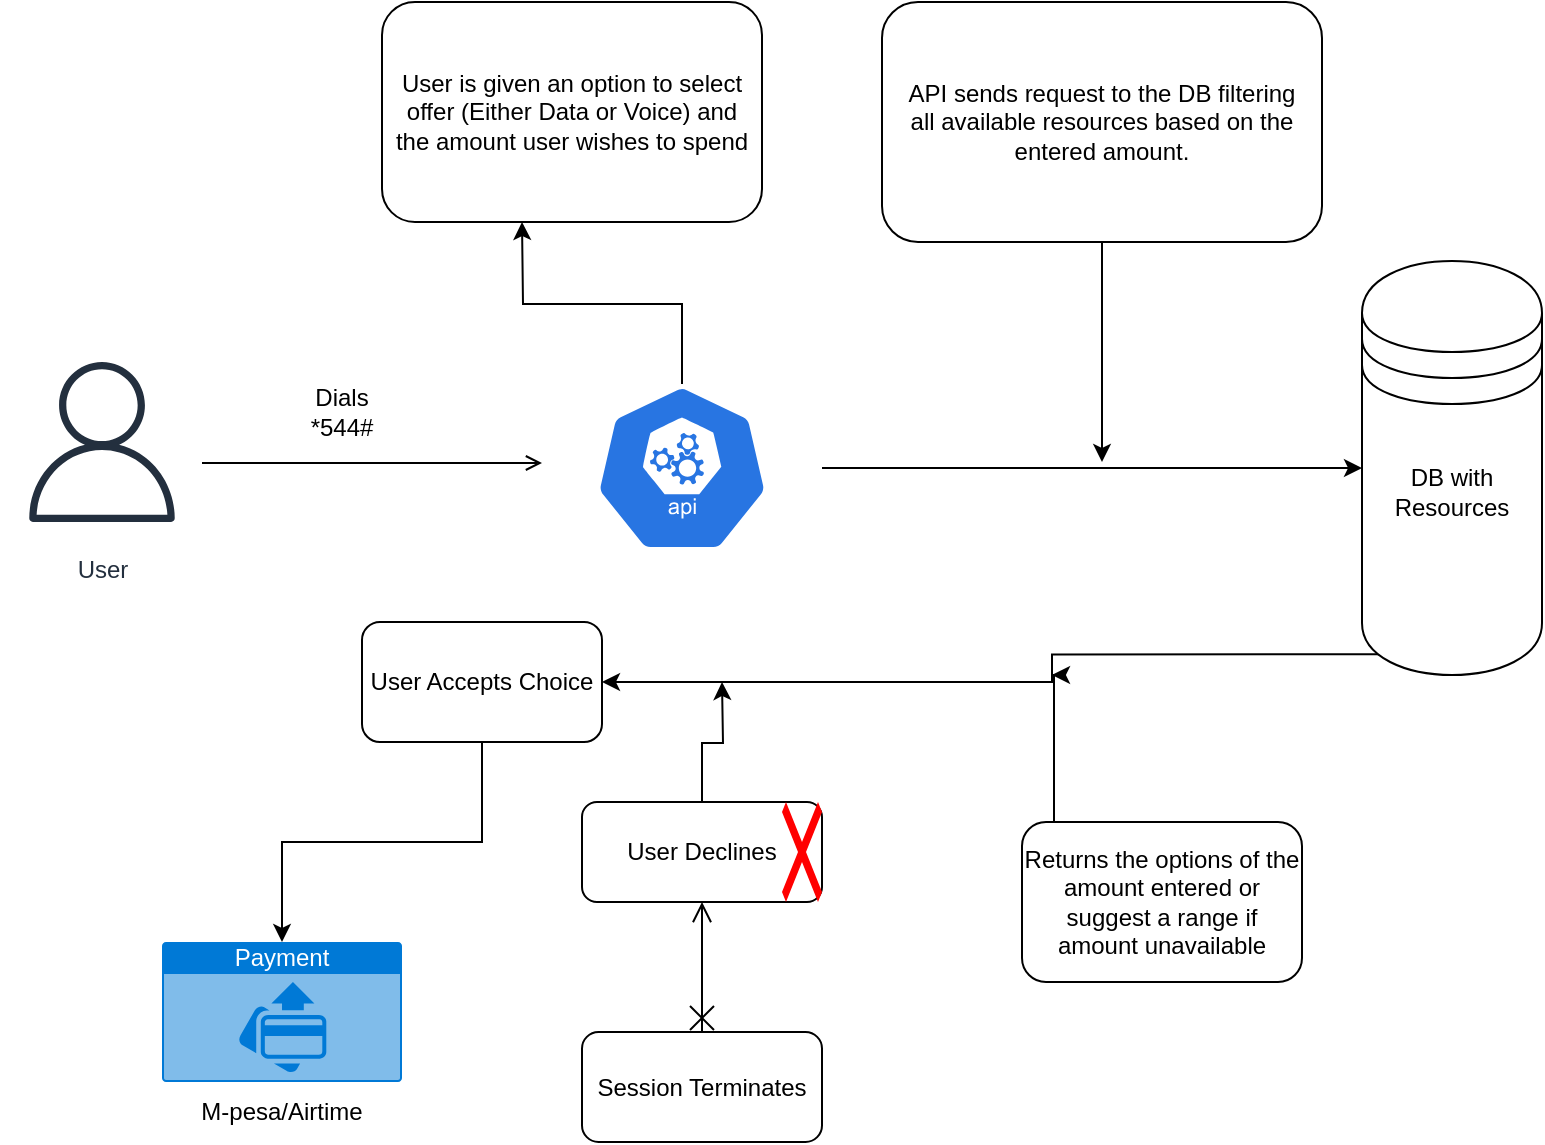 <mxfile version="21.6.8" type="github">
  <diagram name="Page-1" id="9f46799a-70d6-7492-0946-bef42562c5a5">
    <mxGraphModel dx="1093" dy="787" grid="1" gridSize="10" guides="1" tooltips="1" connect="1" arrows="1" fold="1" page="1" pageScale="1" pageWidth="1100" pageHeight="850" background="none" math="0" shadow="0">
      <root>
        <mxCell id="0" />
        <mxCell id="1" parent="0" />
        <mxCell id="engiKAQKqiFSEzfEkbdf-28" style="edgeStyle=orthogonalEdgeStyle;rounded=0;orthogonalLoop=1;jettySize=auto;html=1;exitX=0.15;exitY=0.95;exitDx=0;exitDy=0;exitPerimeter=0;entryX=1;entryY=0.5;entryDx=0;entryDy=0;" edge="1" parent="1" source="engiKAQKqiFSEzfEkbdf-2" target="engiKAQKqiFSEzfEkbdf-23">
          <mxGeometry relative="1" as="geometry">
            <Array as="points">
              <mxPoint x="655" y="476" />
              <mxPoint x="655" y="490" />
            </Array>
          </mxGeometry>
        </mxCell>
        <mxCell id="engiKAQKqiFSEzfEkbdf-2" value="" style="shape=datastore;whiteSpace=wrap;html=1;" vertex="1" parent="1">
          <mxGeometry x="810" y="279.5" width="90" height="207" as="geometry" />
        </mxCell>
        <mxCell id="engiKAQKqiFSEzfEkbdf-3" value="User" style="sketch=0;outlineConnect=0;fontColor=#232F3E;gradientColor=none;strokeColor=#232F3E;fillColor=#ffffff;dashed=0;verticalLabelPosition=bottom;verticalAlign=top;align=center;html=1;fontSize=12;fontStyle=0;aspect=fixed;shape=mxgraph.aws4.resourceIcon;resIcon=mxgraph.aws4.user;" vertex="1" parent="1">
          <mxGeometry x="130" y="320" width="100" height="100" as="geometry" />
        </mxCell>
        <mxCell id="engiKAQKqiFSEzfEkbdf-4" value="" style="edgeStyle=elbowEdgeStyle;html=1;endArrow=open;elbow=vertical;endFill=1;rounded=0;" edge="1" parent="1" source="engiKAQKqiFSEzfEkbdf-3" target="engiKAQKqiFSEzfEkbdf-7">
          <mxGeometry width="100" height="75" relative="1" as="geometry">
            <mxPoint x="510" y="445" as="sourcePoint" />
            <mxPoint x="360" y="370" as="targetPoint" />
          </mxGeometry>
        </mxCell>
        <mxCell id="engiKAQKqiFSEzfEkbdf-5" value="Dials *544#" style="text;html=1;strokeColor=none;fillColor=none;align=center;verticalAlign=middle;whiteSpace=wrap;rounded=0;" vertex="1" parent="1">
          <mxGeometry x="270" y="340" width="60" height="30" as="geometry" />
        </mxCell>
        <mxCell id="engiKAQKqiFSEzfEkbdf-6" value="DB with Resources" style="text;html=1;strokeColor=none;fillColor=none;align=center;verticalAlign=middle;whiteSpace=wrap;rounded=0;" vertex="1" parent="1">
          <mxGeometry x="825" y="380" width="60" height="30" as="geometry" />
        </mxCell>
        <mxCell id="engiKAQKqiFSEzfEkbdf-8" style="edgeStyle=orthogonalEdgeStyle;rounded=0;orthogonalLoop=1;jettySize=auto;html=1;exitX=0.5;exitY=0;exitDx=0;exitDy=0;exitPerimeter=0;" edge="1" parent="1" source="engiKAQKqiFSEzfEkbdf-7">
          <mxGeometry relative="1" as="geometry">
            <mxPoint x="390" y="260" as="targetPoint" />
          </mxGeometry>
        </mxCell>
        <mxCell id="engiKAQKqiFSEzfEkbdf-12" style="edgeStyle=orthogonalEdgeStyle;rounded=0;orthogonalLoop=1;jettySize=auto;html=1;" edge="1" parent="1" source="engiKAQKqiFSEzfEkbdf-7">
          <mxGeometry relative="1" as="geometry">
            <mxPoint x="810" y="383" as="targetPoint" />
          </mxGeometry>
        </mxCell>
        <mxCell id="engiKAQKqiFSEzfEkbdf-7" value="" style="sketch=0;html=1;dashed=0;whitespace=wrap;fillColor=#2875E2;strokeColor=#ffffff;points=[[0.005,0.63,0],[0.1,0.2,0],[0.9,0.2,0],[0.5,0,0],[0.995,0.63,0],[0.72,0.99,0],[0.5,1,0],[0.28,0.99,0]];verticalLabelPosition=bottom;align=center;verticalAlign=top;shape=mxgraph.kubernetes.icon;prIcon=api" vertex="1" parent="1">
          <mxGeometry x="400" y="341" width="140" height="84" as="geometry" />
        </mxCell>
        <mxCell id="engiKAQKqiFSEzfEkbdf-14" value="User is given an option to select&lt;br&gt;offer (Either Data or Voice) and&lt;br&gt;the amount user wishes to spend" style="rounded=1;whiteSpace=wrap;html=1;" vertex="1" parent="1">
          <mxGeometry x="320" y="150" width="190" height="110" as="geometry" />
        </mxCell>
        <mxCell id="engiKAQKqiFSEzfEkbdf-16" style="edgeStyle=orthogonalEdgeStyle;rounded=0;orthogonalLoop=1;jettySize=auto;html=1;" edge="1" parent="1" source="engiKAQKqiFSEzfEkbdf-15">
          <mxGeometry relative="1" as="geometry">
            <mxPoint x="680" y="380" as="targetPoint" />
          </mxGeometry>
        </mxCell>
        <mxCell id="engiKAQKqiFSEzfEkbdf-15" value="API sends request to the DB filtering&lt;br&gt;all available resources based on the entered amount." style="rounded=1;whiteSpace=wrap;html=1;" vertex="1" parent="1">
          <mxGeometry x="570" y="150" width="220" height="120" as="geometry" />
        </mxCell>
        <mxCell id="engiKAQKqiFSEzfEkbdf-21" style="edgeStyle=orthogonalEdgeStyle;rounded=0;orthogonalLoop=1;jettySize=auto;html=1;" edge="1" parent="1">
          <mxGeometry relative="1" as="geometry">
            <mxPoint x="655" y="486.5" as="targetPoint" />
            <mxPoint x="705" y="606.5" as="sourcePoint" />
            <Array as="points">
              <mxPoint x="656" y="606.5" />
              <mxPoint x="656" y="486.5" />
            </Array>
          </mxGeometry>
        </mxCell>
        <mxCell id="engiKAQKqiFSEzfEkbdf-20" value="Returns the options of the amount entered or suggest a range if amount unavailable" style="rounded=1;whiteSpace=wrap;html=1;" vertex="1" parent="1">
          <mxGeometry x="640" y="560" width="140" height="80" as="geometry" />
        </mxCell>
        <mxCell id="engiKAQKqiFSEzfEkbdf-25" style="edgeStyle=orthogonalEdgeStyle;rounded=0;orthogonalLoop=1;jettySize=auto;html=1;entryX=0.5;entryY=0;entryDx=0;entryDy=0;entryPerimeter=0;" edge="1" parent="1" source="engiKAQKqiFSEzfEkbdf-23" target="engiKAQKqiFSEzfEkbdf-24">
          <mxGeometry relative="1" as="geometry" />
        </mxCell>
        <mxCell id="engiKAQKqiFSEzfEkbdf-23" value="User Accepts Choice" style="rounded=1;whiteSpace=wrap;html=1;" vertex="1" parent="1">
          <mxGeometry x="310" y="460" width="120" height="60" as="geometry" />
        </mxCell>
        <mxCell id="engiKAQKqiFSEzfEkbdf-24" value="Payment" style="html=1;whiteSpace=wrap;strokeColor=none;fillColor=#0079D6;labelPosition=center;verticalLabelPosition=middle;verticalAlign=top;align=center;fontSize=12;outlineConnect=0;spacingTop=-6;fontColor=#FFFFFF;sketch=0;shape=mxgraph.sitemap.payment;" vertex="1" parent="1">
          <mxGeometry x="210" y="620" width="120" height="70" as="geometry" />
        </mxCell>
        <mxCell id="engiKAQKqiFSEzfEkbdf-26" value="M-pesa/Airtime" style="text;html=1;strokeColor=none;fillColor=none;align=center;verticalAlign=middle;whiteSpace=wrap;rounded=0;" vertex="1" parent="1">
          <mxGeometry x="220" y="690" width="100" height="30" as="geometry" />
        </mxCell>
        <mxCell id="engiKAQKqiFSEzfEkbdf-30" style="edgeStyle=orthogonalEdgeStyle;rounded=0;orthogonalLoop=1;jettySize=auto;html=1;" edge="1" parent="1" source="engiKAQKqiFSEzfEkbdf-29">
          <mxGeometry relative="1" as="geometry">
            <mxPoint x="490" y="490" as="targetPoint" />
          </mxGeometry>
        </mxCell>
        <mxCell id="engiKAQKqiFSEzfEkbdf-29" value="User Declines" style="rounded=1;whiteSpace=wrap;html=1;" vertex="1" parent="1">
          <mxGeometry x="420" y="550" width="120" height="50" as="geometry" />
        </mxCell>
        <mxCell id="engiKAQKqiFSEzfEkbdf-31" value="" style="endArrow=open;startArrow=cross;endFill=0;startFill=0;endSize=8;startSize=10;html=1;rounded=0;entryX=0.5;entryY=1;entryDx=0;entryDy=0;" edge="1" parent="1" target="engiKAQKqiFSEzfEkbdf-29">
          <mxGeometry width="160" relative="1" as="geometry">
            <mxPoint x="480" y="670" as="sourcePoint" />
            <mxPoint x="490" y="610" as="targetPoint" />
            <Array as="points">
              <mxPoint x="480" y="640" />
            </Array>
          </mxGeometry>
        </mxCell>
        <mxCell id="engiKAQKqiFSEzfEkbdf-34" value="Session Terminates" style="rounded=1;whiteSpace=wrap;html=1;" vertex="1" parent="1">
          <mxGeometry x="420" y="665" width="120" height="55" as="geometry" />
        </mxCell>
        <mxCell id="engiKAQKqiFSEzfEkbdf-35" value="" style="shape=mxgraph.mockup.markup.redX;fillColor=#ff0000;html=1;shadow=0;whiteSpace=wrap;strokeColor=none;" vertex="1" parent="1">
          <mxGeometry x="520" y="550" width="20" height="50" as="geometry" />
        </mxCell>
      </root>
    </mxGraphModel>
  </diagram>
</mxfile>
